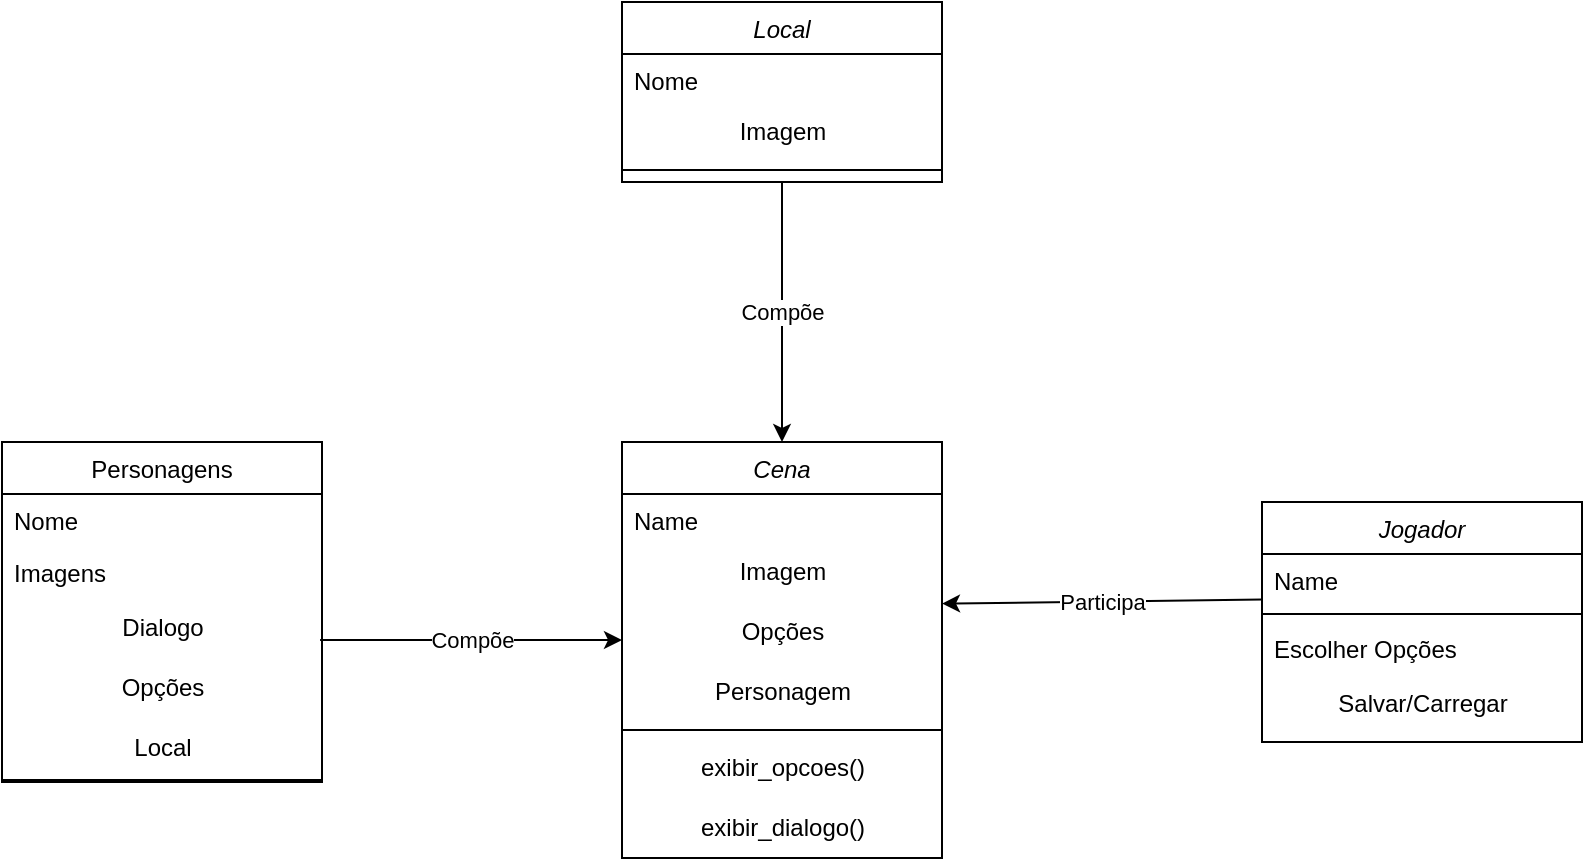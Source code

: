 <mxfile version="21.2.9" type="google">
  <diagram id="C5RBs43oDa-KdzZeNtuy" name="Page-1">
    <mxGraphModel grid="1" page="1" gridSize="10" guides="1" tooltips="1" connect="1" arrows="1" fold="1" pageScale="1" pageWidth="827" pageHeight="1169" math="0" shadow="0">
      <root>
        <mxCell id="WIyWlLk6GJQsqaUBKTNV-0" />
        <mxCell id="WIyWlLk6GJQsqaUBKTNV-1" parent="WIyWlLk6GJQsqaUBKTNV-0" />
        <mxCell id="zkfFHV4jXpPFQw0GAbJ--0" value="Jogador" style="swimlane;fontStyle=2;align=center;verticalAlign=top;childLayout=stackLayout;horizontal=1;startSize=26;horizontalStack=0;resizeParent=1;resizeLast=0;collapsible=1;marginBottom=0;rounded=0;shadow=0;strokeWidth=1;" vertex="1" parent="WIyWlLk6GJQsqaUBKTNV-1">
          <mxGeometry x="680" y="650" width="160" height="120" as="geometry">
            <mxRectangle x="230" y="140" width="160" height="26" as="alternateBounds" />
          </mxGeometry>
        </mxCell>
        <mxCell id="zkfFHV4jXpPFQw0GAbJ--1" value="Name" style="text;align=left;verticalAlign=top;spacingLeft=4;spacingRight=4;overflow=hidden;rotatable=0;points=[[0,0.5],[1,0.5]];portConstraint=eastwest;" vertex="1" parent="zkfFHV4jXpPFQw0GAbJ--0">
          <mxGeometry y="26" width="160" height="26" as="geometry" />
        </mxCell>
        <mxCell id="zkfFHV4jXpPFQw0GAbJ--4" value="" style="line;html=1;strokeWidth=1;align=left;verticalAlign=middle;spacingTop=-1;spacingLeft=3;spacingRight=3;rotatable=0;labelPosition=right;points=[];portConstraint=eastwest;" vertex="1" parent="zkfFHV4jXpPFQw0GAbJ--0">
          <mxGeometry y="52" width="160" height="8" as="geometry" />
        </mxCell>
        <mxCell id="zkfFHV4jXpPFQw0GAbJ--5" value="Escolher Opções" style="text;align=left;verticalAlign=top;spacingLeft=4;spacingRight=4;overflow=hidden;rotatable=0;points=[[0,0.5],[1,0.5]];portConstraint=eastwest;" vertex="1" parent="zkfFHV4jXpPFQw0GAbJ--0">
          <mxGeometry y="60" width="160" height="26" as="geometry" />
        </mxCell>
        <mxCell id="5ol1s0ivM-esgK1lUEDE-0" value="Salvar/Carregar" style="text;html=1;align=center;verticalAlign=middle;resizable=0;points=[];autosize=1;strokeColor=none;fillColor=none;" vertex="1" parent="zkfFHV4jXpPFQw0GAbJ--0">
          <mxGeometry y="86" width="160" height="30" as="geometry" />
        </mxCell>
        <mxCell id="zkfFHV4jXpPFQw0GAbJ--6" value="Personagens" style="swimlane;fontStyle=0;align=center;verticalAlign=top;childLayout=stackLayout;horizontal=1;startSize=26;horizontalStack=0;resizeParent=1;resizeLast=0;collapsible=1;marginBottom=0;rounded=0;shadow=0;strokeWidth=1;" vertex="1" parent="WIyWlLk6GJQsqaUBKTNV-1">
          <mxGeometry x="50" y="620" width="160" height="170" as="geometry">
            <mxRectangle x="130" y="380" width="160" height="26" as="alternateBounds" />
          </mxGeometry>
        </mxCell>
        <mxCell id="zkfFHV4jXpPFQw0GAbJ--7" value="Nome" style="text;align=left;verticalAlign=top;spacingLeft=4;spacingRight=4;overflow=hidden;rotatable=0;points=[[0,0.5],[1,0.5]];portConstraint=eastwest;" vertex="1" parent="zkfFHV4jXpPFQw0GAbJ--6">
          <mxGeometry y="26" width="160" height="26" as="geometry" />
        </mxCell>
        <mxCell id="zkfFHV4jXpPFQw0GAbJ--8" value="Imagens" style="text;align=left;verticalAlign=top;spacingLeft=4;spacingRight=4;overflow=hidden;rotatable=0;points=[[0,0.5],[1,0.5]];portConstraint=eastwest;rounded=0;shadow=0;html=0;" vertex="1" parent="zkfFHV4jXpPFQw0GAbJ--6">
          <mxGeometry y="52" width="160" height="26" as="geometry" />
        </mxCell>
        <mxCell id="5ol1s0ivM-esgK1lUEDE-2" value="Dialogo" style="text;html=1;align=center;verticalAlign=middle;resizable=0;points=[];autosize=1;strokeColor=none;fillColor=none;" vertex="1" parent="zkfFHV4jXpPFQw0GAbJ--6">
          <mxGeometry y="78" width="160" height="30" as="geometry" />
        </mxCell>
        <mxCell id="5ol1s0ivM-esgK1lUEDE-3" value="Opções" style="text;html=1;align=center;verticalAlign=middle;resizable=0;points=[];autosize=1;strokeColor=none;fillColor=none;" vertex="1" parent="zkfFHV4jXpPFQw0GAbJ--6">
          <mxGeometry y="108" width="160" height="30" as="geometry" />
        </mxCell>
        <mxCell id="5ol1s0ivM-esgK1lUEDE-11" value="Local" style="text;html=1;align=center;verticalAlign=middle;resizable=0;points=[];autosize=1;strokeColor=none;fillColor=none;" vertex="1" parent="zkfFHV4jXpPFQw0GAbJ--6">
          <mxGeometry y="138" width="160" height="30" as="geometry" />
        </mxCell>
        <mxCell id="zkfFHV4jXpPFQw0GAbJ--9" value="" style="line;html=1;strokeWidth=1;align=left;verticalAlign=middle;spacingTop=-1;spacingLeft=3;spacingRight=3;rotatable=0;labelPosition=right;points=[];portConstraint=eastwest;" vertex="1" parent="zkfFHV4jXpPFQw0GAbJ--6">
          <mxGeometry y="168" width="160" height="2" as="geometry" />
        </mxCell>
        <mxCell id="5ol1s0ivM-esgK1lUEDE-4" value="Local" style="swimlane;fontStyle=2;align=center;verticalAlign=top;childLayout=stackLayout;horizontal=1;startSize=26;horizontalStack=0;resizeParent=1;resizeLast=0;collapsible=1;marginBottom=0;rounded=0;shadow=0;strokeWidth=1;" vertex="1" parent="WIyWlLk6GJQsqaUBKTNV-1">
          <mxGeometry x="360" y="400" width="160" height="90" as="geometry">
            <mxRectangle x="470" y="370" width="160" height="26" as="alternateBounds" />
          </mxGeometry>
        </mxCell>
        <mxCell id="5ol1s0ivM-esgK1lUEDE-5" value="Nome" style="text;align=left;verticalAlign=top;spacingLeft=4;spacingRight=4;overflow=hidden;rotatable=0;points=[[0,0.5],[1,0.5]];portConstraint=eastwest;" vertex="1" parent="5ol1s0ivM-esgK1lUEDE-4">
          <mxGeometry y="26" width="160" height="24" as="geometry" />
        </mxCell>
        <mxCell id="5ol1s0ivM-esgK1lUEDE-9" value="Imagem" style="text;html=1;align=center;verticalAlign=middle;resizable=0;points=[];autosize=1;strokeColor=none;fillColor=none;" vertex="1" parent="5ol1s0ivM-esgK1lUEDE-4">
          <mxGeometry y="50" width="160" height="30" as="geometry" />
        </mxCell>
        <mxCell id="5ol1s0ivM-esgK1lUEDE-6" value="" style="line;html=1;strokeWidth=1;align=left;verticalAlign=middle;spacingTop=-1;spacingLeft=3;spacingRight=3;rotatable=0;labelPosition=right;points=[];portConstraint=eastwest;" vertex="1" parent="5ol1s0ivM-esgK1lUEDE-4">
          <mxGeometry y="80" width="160" height="8" as="geometry" />
        </mxCell>
        <mxCell id="5ol1s0ivM-esgK1lUEDE-12" value="Compõe" style="endArrow=none;startArrow=classic;html=1;rounded=0;exitX=0.5;exitY=0;exitDx=0;exitDy=0;entryX=0.5;entryY=1;entryDx=0;entryDy=0;endFill=0;" edge="1" parent="WIyWlLk6GJQsqaUBKTNV-1" source="pOu5yEUSzoFWyw-cFJeB-12" target="5ol1s0ivM-esgK1lUEDE-4">
          <mxGeometry width="50" height="50" relative="1" as="geometry">
            <mxPoint x="430" y="600" as="sourcePoint" />
            <mxPoint x="439" y="578" as="targetPoint" />
          </mxGeometry>
        </mxCell>
        <mxCell id="pOu5yEUSzoFWyw-cFJeB-10" value="Compõe" style="endArrow=classic;startArrow=none;html=1;rounded=0;exitX=0.994;exitY=0.7;exitDx=0;exitDy=0;exitPerimeter=0;startFill=0;" edge="1" parent="WIyWlLk6GJQsqaUBKTNV-1" source="5ol1s0ivM-esgK1lUEDE-2">
          <mxGeometry width="50" height="50" relative="1" as="geometry">
            <mxPoint x="420" y="670" as="sourcePoint" />
            <mxPoint x="360" y="719" as="targetPoint" />
          </mxGeometry>
        </mxCell>
        <mxCell id="pOu5yEUSzoFWyw-cFJeB-11" value="Participa" style="endArrow=none;startArrow=classic;html=1;rounded=0;exitX=1;exitY=0.027;exitDx=0;exitDy=0;entryX=0.001;entryY=0.877;entryDx=0;entryDy=0;entryPerimeter=0;exitPerimeter=0;startFill=1;endFill=0;" edge="1" parent="WIyWlLk6GJQsqaUBKTNV-1" source="pOu5yEUSzoFWyw-cFJeB-15" target="zkfFHV4jXpPFQw0GAbJ--1">
          <mxGeometry width="50" height="50" relative="1" as="geometry">
            <mxPoint x="500" y="645" as="sourcePoint" />
            <mxPoint x="500" y="550" as="targetPoint" />
          </mxGeometry>
        </mxCell>
        <mxCell id="pOu5yEUSzoFWyw-cFJeB-12" value="Cena" style="swimlane;fontStyle=2;align=center;verticalAlign=top;childLayout=stackLayout;horizontal=1;startSize=26;horizontalStack=0;resizeParent=1;resizeLast=0;collapsible=1;marginBottom=0;rounded=0;shadow=0;strokeWidth=1;" vertex="1" parent="WIyWlLk6GJQsqaUBKTNV-1">
          <mxGeometry x="360" y="620" width="160" height="208" as="geometry">
            <mxRectangle x="470" y="370" width="160" height="26" as="alternateBounds" />
          </mxGeometry>
        </mxCell>
        <mxCell id="pOu5yEUSzoFWyw-cFJeB-13" value="Name" style="text;align=left;verticalAlign=top;spacingLeft=4;spacingRight=4;overflow=hidden;rotatable=0;points=[[0,0.5],[1,0.5]];portConstraint=eastwest;" vertex="1" parent="pOu5yEUSzoFWyw-cFJeB-12">
          <mxGeometry y="26" width="160" height="24" as="geometry" />
        </mxCell>
        <mxCell id="pOu5yEUSzoFWyw-cFJeB-14" value="Imagem" style="text;html=1;align=center;verticalAlign=middle;resizable=0;points=[];autosize=1;strokeColor=none;fillColor=none;" vertex="1" parent="pOu5yEUSzoFWyw-cFJeB-12">
          <mxGeometry y="50" width="160" height="30" as="geometry" />
        </mxCell>
        <mxCell id="pOu5yEUSzoFWyw-cFJeB-15" value="Opções" style="text;html=1;align=center;verticalAlign=middle;resizable=0;points=[];autosize=1;strokeColor=none;fillColor=none;" vertex="1" parent="pOu5yEUSzoFWyw-cFJeB-12">
          <mxGeometry y="80" width="160" height="30" as="geometry" />
        </mxCell>
        <mxCell id="5ol1s0ivM-esgK1lUEDE-16" value="Personagem" style="text;html=1;align=center;verticalAlign=middle;resizable=0;points=[];autosize=1;strokeColor=none;fillColor=none;" vertex="1" parent="pOu5yEUSzoFWyw-cFJeB-12">
          <mxGeometry y="110" width="160" height="30" as="geometry" />
        </mxCell>
        <mxCell id="pOu5yEUSzoFWyw-cFJeB-16" value="" style="line;html=1;strokeWidth=1;align=left;verticalAlign=middle;spacingTop=-1;spacingLeft=3;spacingRight=3;rotatable=0;labelPosition=right;points=[];portConstraint=eastwest;" vertex="1" parent="pOu5yEUSzoFWyw-cFJeB-12">
          <mxGeometry y="140" width="160" height="8" as="geometry" />
        </mxCell>
        <mxCell id="5ol1s0ivM-esgK1lUEDE-14" value="exibir_opcoes()" style="text;html=1;align=center;verticalAlign=middle;resizable=0;points=[];autosize=1;strokeColor=none;fillColor=none;" vertex="1" parent="pOu5yEUSzoFWyw-cFJeB-12">
          <mxGeometry y="148" width="160" height="30" as="geometry" />
        </mxCell>
        <mxCell id="5ol1s0ivM-esgK1lUEDE-15" value="exibir_dialogo()" style="text;html=1;align=center;verticalAlign=middle;resizable=0;points=[];autosize=1;strokeColor=none;fillColor=none;" vertex="1" parent="pOu5yEUSzoFWyw-cFJeB-12">
          <mxGeometry y="178" width="160" height="30" as="geometry" />
        </mxCell>
      </root>
    </mxGraphModel>
  </diagram>
</mxfile>
